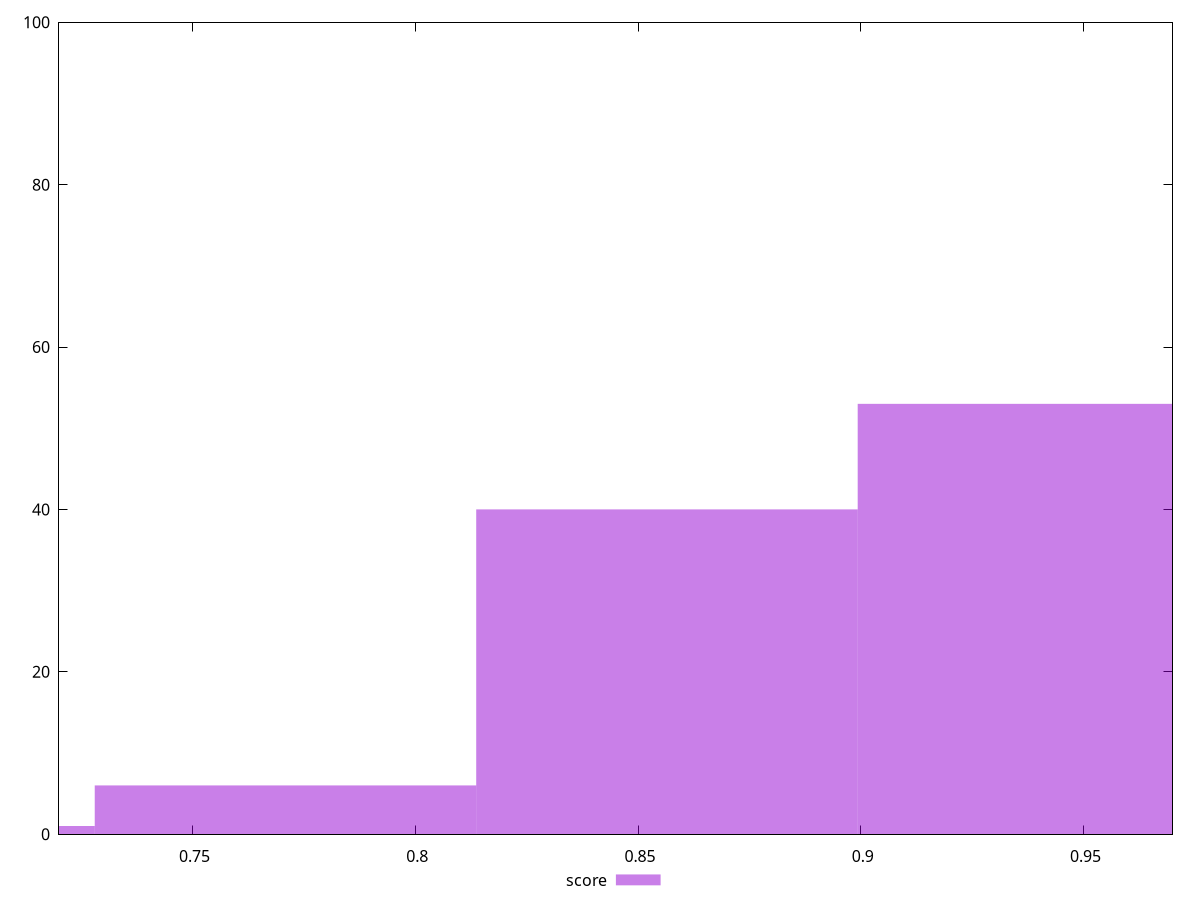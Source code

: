 reset

$score <<EOF
0.6851979095195286 1
0.9421471255893519 53
0.8564973868994108 40
0.7708476482094697 6
EOF

set key outside below
set boxwidth 0.08564973868994108
set xrange [0.72:0.97]
set yrange [0:100]
set trange [0:100]
set style fill transparent solid 0.5 noborder
set terminal svg size 640, 490 enhanced background rgb 'white'
set output "report_00013_2021-02-09T12-04-24.940Z/first-contentful-paint/samples/pages+cached+noadtech+nomedia/score/histogram.svg"

plot $score title "score" with boxes

reset
